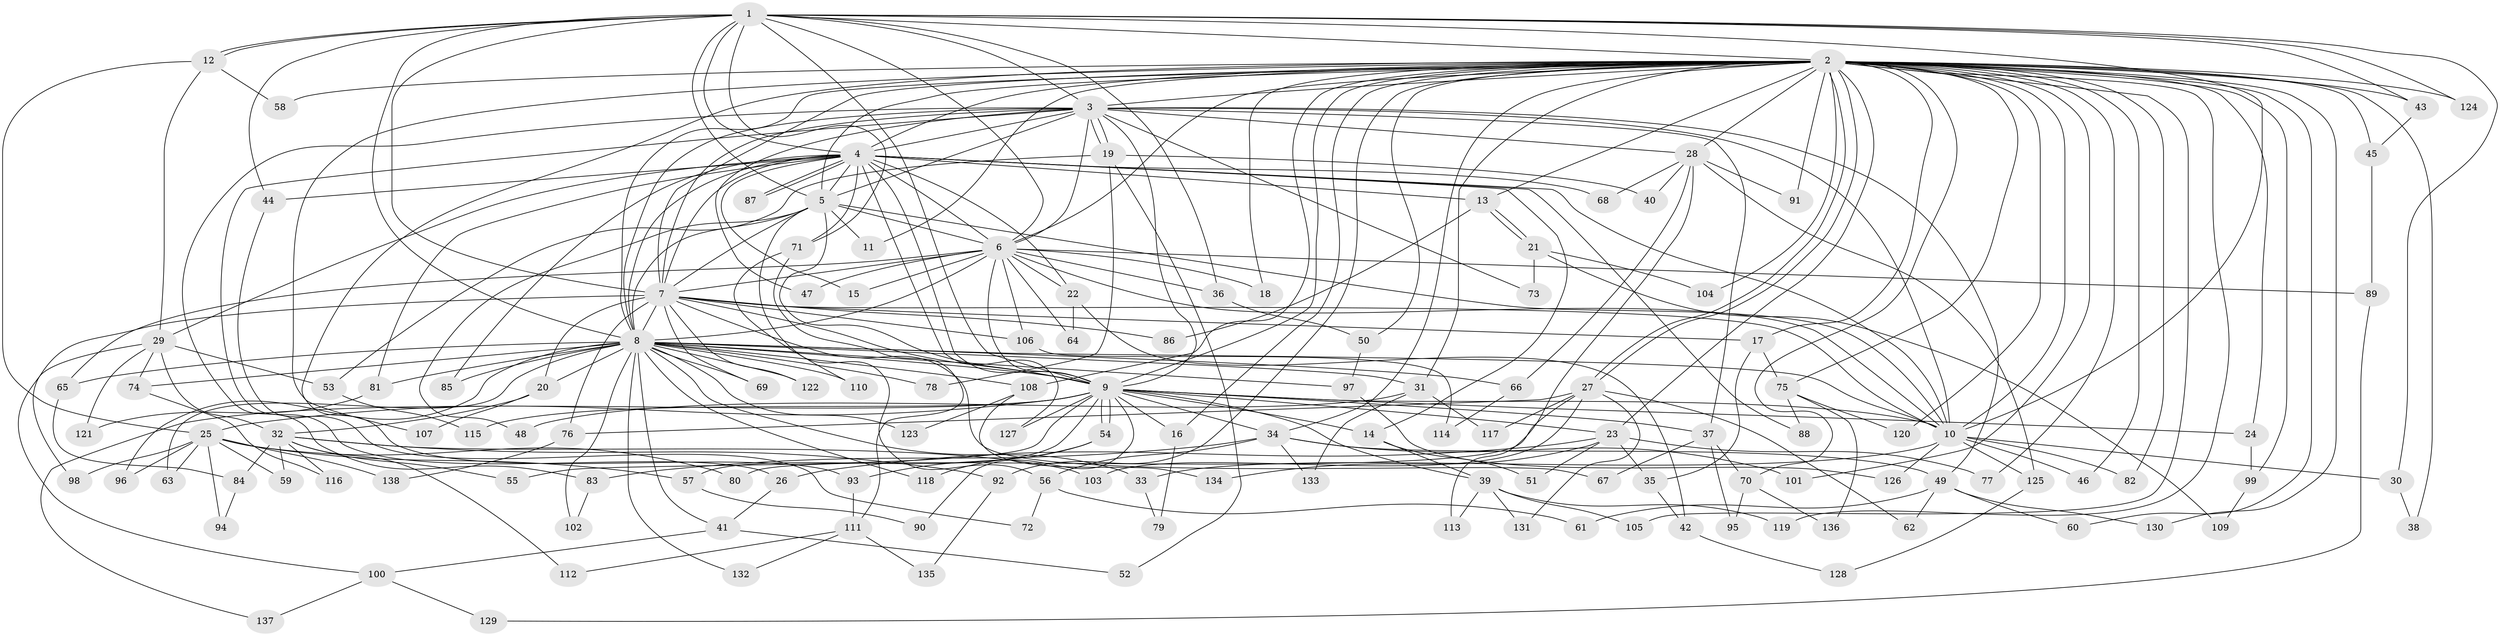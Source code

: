 // coarse degree distribution, {5: 0.11904761904761904, 19: 0.023809523809523808, 3: 0.14285714285714285, 2: 0.16666666666666666, 4: 0.2619047619047619, 7: 0.09523809523809523, 8: 0.047619047619047616, 23: 0.023809523809523808, 24: 0.023809523809523808, 16: 0.023809523809523808, 1: 0.023809523809523808, 6: 0.047619047619047616}
// Generated by graph-tools (version 1.1) at 2025/36/03/04/25 23:36:14]
// undirected, 138 vertices, 301 edges
graph export_dot {
  node [color=gray90,style=filled];
  1;
  2;
  3;
  4;
  5;
  6;
  7;
  8;
  9;
  10;
  11;
  12;
  13;
  14;
  15;
  16;
  17;
  18;
  19;
  20;
  21;
  22;
  23;
  24;
  25;
  26;
  27;
  28;
  29;
  30;
  31;
  32;
  33;
  34;
  35;
  36;
  37;
  38;
  39;
  40;
  41;
  42;
  43;
  44;
  45;
  46;
  47;
  48;
  49;
  50;
  51;
  52;
  53;
  54;
  55;
  56;
  57;
  58;
  59;
  60;
  61;
  62;
  63;
  64;
  65;
  66;
  67;
  68;
  69;
  70;
  71;
  72;
  73;
  74;
  75;
  76;
  77;
  78;
  79;
  80;
  81;
  82;
  83;
  84;
  85;
  86;
  87;
  88;
  89;
  90;
  91;
  92;
  93;
  94;
  95;
  96;
  97;
  98;
  99;
  100;
  101;
  102;
  103;
  104;
  105;
  106;
  107;
  108;
  109;
  110;
  111;
  112;
  113;
  114;
  115;
  116;
  117;
  118;
  119;
  120;
  121;
  122;
  123;
  124;
  125;
  126;
  127;
  128;
  129;
  130;
  131;
  132;
  133;
  134;
  135;
  136;
  137;
  138;
  1 -- 2;
  1 -- 3;
  1 -- 4;
  1 -- 5;
  1 -- 6;
  1 -- 7;
  1 -- 8;
  1 -- 9;
  1 -- 10;
  1 -- 12;
  1 -- 12;
  1 -- 30;
  1 -- 36;
  1 -- 43;
  1 -- 44;
  1 -- 71;
  1 -- 124;
  2 -- 3;
  2 -- 4;
  2 -- 5;
  2 -- 6;
  2 -- 7;
  2 -- 8;
  2 -- 9;
  2 -- 10;
  2 -- 11;
  2 -- 13;
  2 -- 16;
  2 -- 17;
  2 -- 18;
  2 -- 23;
  2 -- 24;
  2 -- 27;
  2 -- 27;
  2 -- 28;
  2 -- 31;
  2 -- 34;
  2 -- 38;
  2 -- 43;
  2 -- 45;
  2 -- 46;
  2 -- 50;
  2 -- 58;
  2 -- 60;
  2 -- 70;
  2 -- 75;
  2 -- 77;
  2 -- 82;
  2 -- 91;
  2 -- 92;
  2 -- 93;
  2 -- 99;
  2 -- 101;
  2 -- 104;
  2 -- 105;
  2 -- 107;
  2 -- 108;
  2 -- 119;
  2 -- 120;
  2 -- 124;
  2 -- 130;
  3 -- 4;
  3 -- 5;
  3 -- 6;
  3 -- 7;
  3 -- 8;
  3 -- 9;
  3 -- 10;
  3 -- 19;
  3 -- 19;
  3 -- 26;
  3 -- 28;
  3 -- 37;
  3 -- 47;
  3 -- 49;
  3 -- 73;
  3 -- 83;
  4 -- 5;
  4 -- 6;
  4 -- 7;
  4 -- 8;
  4 -- 9;
  4 -- 10;
  4 -- 13;
  4 -- 14;
  4 -- 15;
  4 -- 22;
  4 -- 29;
  4 -- 44;
  4 -- 68;
  4 -- 71;
  4 -- 81;
  4 -- 85;
  4 -- 87;
  4 -- 87;
  4 -- 88;
  4 -- 127;
  5 -- 6;
  5 -- 7;
  5 -- 8;
  5 -- 9;
  5 -- 10;
  5 -- 11;
  5 -- 48;
  5 -- 56;
  6 -- 7;
  6 -- 8;
  6 -- 9;
  6 -- 10;
  6 -- 15;
  6 -- 18;
  6 -- 22;
  6 -- 36;
  6 -- 47;
  6 -- 64;
  6 -- 65;
  6 -- 89;
  6 -- 106;
  7 -- 8;
  7 -- 9;
  7 -- 10;
  7 -- 17;
  7 -- 20;
  7 -- 67;
  7 -- 69;
  7 -- 76;
  7 -- 86;
  7 -- 98;
  7 -- 106;
  7 -- 122;
  8 -- 9;
  8 -- 10;
  8 -- 20;
  8 -- 31;
  8 -- 33;
  8 -- 41;
  8 -- 63;
  8 -- 65;
  8 -- 66;
  8 -- 69;
  8 -- 74;
  8 -- 78;
  8 -- 81;
  8 -- 85;
  8 -- 96;
  8 -- 97;
  8 -- 102;
  8 -- 108;
  8 -- 110;
  8 -- 118;
  8 -- 122;
  8 -- 123;
  8 -- 132;
  9 -- 10;
  9 -- 14;
  9 -- 16;
  9 -- 23;
  9 -- 24;
  9 -- 25;
  9 -- 34;
  9 -- 37;
  9 -- 39;
  9 -- 54;
  9 -- 54;
  9 -- 55;
  9 -- 57;
  9 -- 90;
  9 -- 115;
  9 -- 127;
  9 -- 137;
  10 -- 30;
  10 -- 33;
  10 -- 46;
  10 -- 82;
  10 -- 125;
  10 -- 126;
  12 -- 25;
  12 -- 29;
  12 -- 58;
  13 -- 21;
  13 -- 21;
  13 -- 86;
  14 -- 39;
  14 -- 51;
  16 -- 79;
  17 -- 35;
  17 -- 75;
  19 -- 40;
  19 -- 52;
  19 -- 53;
  19 -- 78;
  20 -- 32;
  20 -- 107;
  21 -- 73;
  21 -- 104;
  21 -- 109;
  22 -- 42;
  22 -- 64;
  23 -- 26;
  23 -- 35;
  23 -- 51;
  23 -- 77;
  23 -- 134;
  24 -- 99;
  25 -- 57;
  25 -- 59;
  25 -- 63;
  25 -- 80;
  25 -- 94;
  25 -- 96;
  25 -- 98;
  25 -- 138;
  26 -- 41;
  27 -- 62;
  27 -- 76;
  27 -- 80;
  27 -- 103;
  27 -- 117;
  27 -- 131;
  28 -- 40;
  28 -- 66;
  28 -- 68;
  28 -- 91;
  28 -- 113;
  28 -- 125;
  29 -- 32;
  29 -- 53;
  29 -- 74;
  29 -- 100;
  29 -- 121;
  30 -- 38;
  31 -- 48;
  31 -- 117;
  31 -- 133;
  32 -- 55;
  32 -- 59;
  32 -- 84;
  32 -- 92;
  32 -- 103;
  32 -- 112;
  32 -- 116;
  33 -- 79;
  34 -- 49;
  34 -- 56;
  34 -- 83;
  34 -- 101;
  34 -- 133;
  35 -- 42;
  36 -- 50;
  37 -- 67;
  37 -- 70;
  37 -- 95;
  39 -- 105;
  39 -- 113;
  39 -- 119;
  39 -- 131;
  41 -- 52;
  41 -- 100;
  42 -- 128;
  43 -- 45;
  44 -- 72;
  45 -- 89;
  49 -- 60;
  49 -- 61;
  49 -- 62;
  49 -- 130;
  50 -- 97;
  53 -- 115;
  54 -- 93;
  54 -- 118;
  56 -- 61;
  56 -- 72;
  57 -- 90;
  65 -- 84;
  66 -- 114;
  70 -- 95;
  70 -- 136;
  71 -- 110;
  71 -- 111;
  74 -- 116;
  75 -- 88;
  75 -- 120;
  75 -- 136;
  76 -- 138;
  81 -- 121;
  83 -- 102;
  84 -- 94;
  89 -- 129;
  92 -- 135;
  93 -- 111;
  97 -- 126;
  99 -- 109;
  100 -- 129;
  100 -- 137;
  106 -- 114;
  108 -- 123;
  108 -- 134;
  111 -- 112;
  111 -- 132;
  111 -- 135;
  125 -- 128;
}
